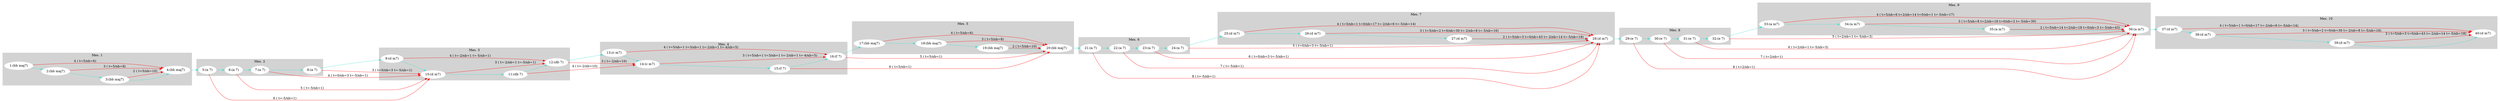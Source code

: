 digraph G { 
rankdir=LR 
subgraph cluster0 {
node [style=filled,color=white];
style=filled;
color=lightgrey;
"1:(bb maj7)"; 
"2:(bb maj7)"; 
"3:(bb maj7)"; 
"4:(bb maj7)"; 
label = "Mes. 1"
}
subgraph cluster4 {
node [style=filled,color=white];
style=filled;
color=lightgrey;
"5:(a 7)"; 
"6:(a 7)"; 
"7:(a 7)"; 
"8:(a 7)"; 
label = "Mes. 2"
}
subgraph cluster8 {
node [style=filled,color=white];
style=filled;
color=lightgrey;
"9:(d m7)"; 
"10:(d m7)"; 
"11:(db 7)"; 
"12:(db 7)"; 
label = "Mes. 3"
}
subgraph cluster12 {
node [style=filled,color=white];
style=filled;
color=lightgrey;
"13:(c m7)"; 
"14:(c m7)"; 
"15:(f 7)"; 
"16:(f 7)"; 
label = "Mes. 4"
}
subgraph cluster16 {
node [style=filled,color=white];
style=filled;
color=lightgrey;
"17:(bb maj7)"; 
"18:(bb maj7)"; 
"19:(bb maj7)"; 
"20:(bb maj7)"; 
label = "Mes. 5"
}
subgraph cluster20 {
node [style=filled,color=white];
style=filled;
color=lightgrey;
"21:(a 7)"; 
"22:(a 7)"; 
"23:(a 7)"; 
"24:(a 7)"; 
label = "Mes. 6"
}
subgraph cluster24 {
node [style=filled,color=white];
style=filled;
color=lightgrey;
"25:(d m7)"; 
"26:(d m7)"; 
"27:(d m7)"; 
"28:(d m7)"; 
label = "Mes. 7"
}
subgraph cluster28 {
node [style=filled,color=white];
style=filled;
color=lightgrey;
"29:(e 7)"; 
"30:(e 7)"; 
"31:(e 7)"; 
"32:(e 7)"; 
label = "Mes. 8"
}
subgraph cluster32 {
node [style=filled,color=white];
style=filled;
color=lightgrey;
"33:(a m7)"; 
"34:(a m7)"; 
"35:(a m7)"; 
"36:(a m7)"; 
label = "Mes. 9"
}
subgraph cluster36 {
node [style=filled,color=white];
style=filled;
color=lightgrey;
"37:(d m7)"; 
"38:(d m7)"; 
"39:(d m7)"; 
"40:(d m7)"; 
label = "Mes. 10"
}
"1:(bb maj7)" -> "2:(bb maj7)" [color="turquoise", constraint=true];
"2:(bb maj7)" -> "3:(bb maj7)" [color="turquoise", constraint=true];
"3:(bb maj7)" -> "4:(bb maj7)" [color="turquoise", constraint=true];
"4:(bb maj7)" -> "5:(a 7)" [color="turquoise", constraint=true];
"5:(a 7)" -> "6:(a 7)" [color="turquoise", constraint=true];
"6:(a 7)" -> "7:(a 7)" [color="turquoise", constraint=true];
"7:(a 7)" -> "8:(a 7)" [color="turquoise", constraint=true];
"8:(a 7)" -> "9:(d m7)" [color="turquoise", constraint=true];
"9:(d m7)" -> "10:(d m7)" [color="turquoise", constraint=true];
"10:(d m7)" -> "11:(db 7)" [color="turquoise", constraint=true];
"11:(db 7)" -> "12:(db 7)" [color="turquoise", constraint=true];
"12:(db 7)" -> "13:(c m7)" [color="turquoise", constraint=true];
"13:(c m7)" -> "14:(c m7)" [color="turquoise", constraint=true];
"14:(c m7)" -> "15:(f 7)" [color="turquoise", constraint=true];
"15:(f 7)" -> "16:(f 7)" [color="turquoise", constraint=true];
"16:(f 7)" -> "17:(bb maj7)" [color="turquoise", constraint=true];
"17:(bb maj7)" -> "18:(bb maj7)" [color="turquoise", constraint=true];
"18:(bb maj7)" -> "19:(bb maj7)" [color="turquoise", constraint=true];
"19:(bb maj7)" -> "20:(bb maj7)" [color="turquoise", constraint=true];
"20:(bb maj7)" -> "21:(a 7)" [color="turquoise", constraint=true];
"21:(a 7)" -> "22:(a 7)" [color="turquoise", constraint=true];
"22:(a 7)" -> "23:(a 7)" [color="turquoise", constraint=true];
"23:(a 7)" -> "24:(a 7)" [color="turquoise", constraint=true];
"24:(a 7)" -> "25:(d m7)" [color="turquoise", constraint=true];
"25:(d m7)" -> "26:(d m7)" [color="turquoise", constraint=true];
"26:(d m7)" -> "27:(d m7)" [color="turquoise", constraint=true];
"27:(d m7)" -> "28:(d m7)" [color="turquoise", constraint=true];
"28:(d m7)" -> "29:(e 7)" [color="turquoise", constraint=true];
"29:(e 7)" -> "30:(e 7)" [color="turquoise", constraint=true];
"30:(e 7)" -> "31:(e 7)" [color="turquoise", constraint=true];
"31:(e 7)" -> "32:(e 7)" [color="turquoise", constraint=true];
"32:(e 7)" -> "33:(a m7)" [color="turquoise", constraint=true];
"33:(a m7)" -> "34:(a m7)" [color="turquoise", constraint=true];
"34:(a m7)" -> "35:(a m7)" [color="turquoise", constraint=true];
"35:(a m7)" -> "36:(a m7)" [color="turquoise", constraint=true];
"36:(a m7)" -> "37:(d m7)" [color="turquoise", constraint=true];
"37:(d m7)" -> "38:(d m7)" [color="turquoise", constraint=true];
"38:(d m7)" -> "39:(d m7)" [color="turquoise", constraint=true];
"39:(d m7)" -> "40:(d m7)" [color="turquoise", constraint=true];
"1:(bb maj7)" -> "4:(bb maj7)" [label="4 ( t=5/nb=6)" , color="red", constraint=true, width=3.0];
"2:(bb maj7)" -> "4:(bb maj7)" [label="3 ( t=5/nb=8)" , color="red", constraint=true, width=4.0];
"3:(bb maj7)" -> "4:(bb maj7)" [label="2 ( t=5/nb=10)" , color="red", constraint=true, width=5.0];
"5:(a 7)" -> "10:(d m7)" [label="6 ( t=-5/nb=1)" , color="red", constraint=true, width=0.5];
"6:(a 7)" -> "10:(d m7)" [label="5 ( t=-5/nb=1)" , color="red", constraint=true, width=0.5];
"7:(a 7)" -> "10:(d m7)" [label="4 ( t=0/nb=3 t=-5/nb=1)" , color="red", constraint=true, width=2.0];
"8:(a 7)" -> "10:(d m7)" [label="3 ( t=0/nb=3 t=-5/nb=1)" , color="red", constraint=true, width=2.0];
"9:(d m7)" -> "12:(db 7)" [label="4 ( t=-2/nb=1 t=-5/nb=1)" , color="red", constraint=true, width=1.0];
"10:(d m7)" -> "12:(db 7)" [label="3 ( t=-2/nb=1 t=-5/nb=1)" , color="red", constraint=true, width=1.0];
"11:(db 7)" -> "14:(c m7)" [label="4 ( t=-2/nb=10)" , color="red", constraint=true, width=5.0];
"12:(db 7)" -> "14:(c m7)" [label="3 ( t=-2/nb=10)" , color="red", constraint=true, width=5.0];
"13:(c m7)" -> "16:(f 7)" [label="4 ( t=5/nb=1 t=3/nb=1 t=-2/nb=1 t=-4/nb=5)" , color="red", constraint=true, width=4.0];
"14:(c m7)" -> "16:(f 7)" [label="3 ( t=5/nb=1 t=3/nb=1 t=-2/nb=1 t=-4/nb=5)" , color="red", constraint=true, width=4.0];
"15:(f 7)" -> "20:(bb maj7)" [label="6 ( t=5/nb=1)" , color="red", constraint=true, width=0.5];
"16:(f 7)" -> "20:(bb maj7)" [label="5 ( t=5/nb=1)" , color="red", constraint=true, width=0.5];
"17:(bb maj7)" -> "20:(bb maj7)" [label="4 ( t=5/nb=6)" , color="red", constraint=true, width=3.0];
"18:(bb maj7)" -> "20:(bb maj7)" [label="3 ( t=5/nb=8)" , color="red", constraint=true, width=4.0];
"19:(bb maj7)" -> "20:(bb maj7)" [label="2 ( t=5/nb=10)" , color="red", constraint=true, width=5.0];
"21:(a 7)" -> "28:(d m7)" [label="8 ( t=-5/nb=1)" , color="red", constraint=true, width=0.5];
"22:(a 7)" -> "28:(d m7)" [label="7 ( t=-5/nb=1)" , color="red", constraint=true, width=0.5];
"23:(a 7)" -> "28:(d m7)" [label="6 ( t=0/nb=3 t=-5/nb=1)" , color="red", constraint=true, width=2.0];
"24:(a 7)" -> "28:(d m7)" [label="5 ( t=0/nb=3 t=-5/nb=1)" , color="red", constraint=true, width=2.0];
"25:(d m7)" -> "28:(d m7)" [label="4 ( t=5/nb=1 t=0/nb=17 t=-2/nb=6 t=-5/nb=14)" , color="red", constraint=true, width=19.0];
"26:(d m7)" -> "28:(d m7)" [label="3 ( t=5/nb=2 t=0/nb=30 t=-2/nb=8 t=-5/nb=16)" , color="red", constraint=true, width=28.0];
"27:(d m7)" -> "28:(d m7)" [label="2 ( t=5/nb=3 t=0/nb=43 t=-2/nb=14 t=-5/nb=18)" , color="red", constraint=true, width=39.0];
"29:(e 7)" -> "36:(a m7)" [label="8 ( t=2/nb=1)" , color="red", constraint=true, width=0.5];
"30:(e 7)" -> "36:(a m7)" [label="7 ( t=2/nb=1)" , color="red", constraint=true, width=0.5];
"31:(e 7)" -> "36:(a m7)" [label="6 ( t=2/nb=1 t=-5/nb=3)" , color="red", constraint=true, width=2.0];
"32:(e 7)" -> "36:(a m7)" [label="5 ( t=2/nb=1 t=-5/nb=3)" , color="red", constraint=true, width=2.0];
"33:(a m7)" -> "36:(a m7)" [label="4 ( t=5/nb=6 t=2/nb=14 t=0/nb=1 t=-5/nb=17)" , color="red", constraint=true, width=19.0];
"34:(a m7)" -> "36:(a m7)" [label="3 ( t=5/nb=8 t=2/nb=16 t=0/nb=2 t=-5/nb=30)" , color="red", constraint=true, width=28.0];
"35:(a m7)" -> "36:(a m7)" [label="2 ( t=5/nb=14 t=2/nb=18 t=0/nb=3 t=-5/nb=43)" , color="red", constraint=true, width=39.0];
"37:(d m7)" -> "40:(d m7)" [label="4 ( t=5/nb=1 t=0/nb=17 t=-2/nb=6 t=-5/nb=14)" , color="red", constraint=true, width=19.0];
"38:(d m7)" -> "40:(d m7)" [label="3 ( t=5/nb=2 t=0/nb=30 t=-2/nb=8 t=-5/nb=16)" , color="red", constraint=true, width=28.0];
"39:(d m7)" -> "40:(d m7)" [label="2 ( t=5/nb=3 t=0/nb=43 t=-2/nb=14 t=-5/nb=18)" , color="red", constraint=true, width=39.0];
}